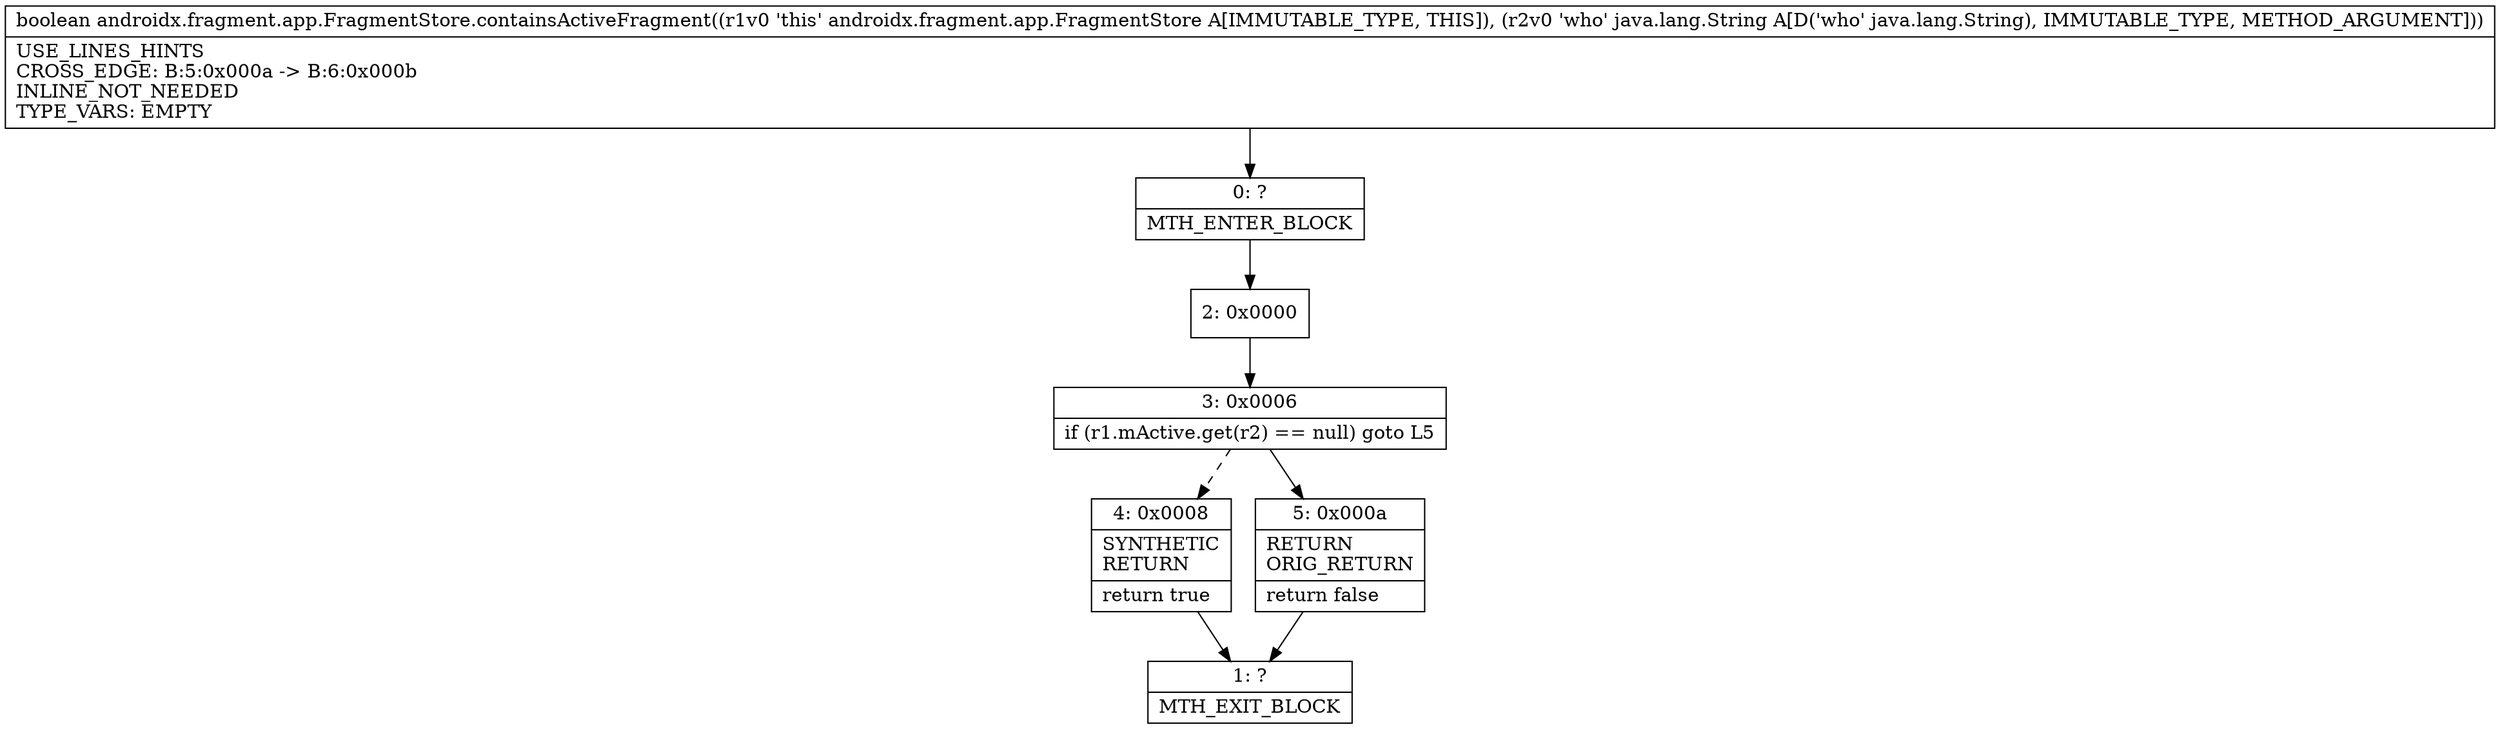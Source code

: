 digraph "CFG forandroidx.fragment.app.FragmentStore.containsActiveFragment(Ljava\/lang\/String;)Z" {
Node_0 [shape=record,label="{0\:\ ?|MTH_ENTER_BLOCK\l}"];
Node_2 [shape=record,label="{2\:\ 0x0000}"];
Node_3 [shape=record,label="{3\:\ 0x0006|if (r1.mActive.get(r2) == null) goto L5\l}"];
Node_4 [shape=record,label="{4\:\ 0x0008|SYNTHETIC\lRETURN\l|return true\l}"];
Node_1 [shape=record,label="{1\:\ ?|MTH_EXIT_BLOCK\l}"];
Node_5 [shape=record,label="{5\:\ 0x000a|RETURN\lORIG_RETURN\l|return false\l}"];
MethodNode[shape=record,label="{boolean androidx.fragment.app.FragmentStore.containsActiveFragment((r1v0 'this' androidx.fragment.app.FragmentStore A[IMMUTABLE_TYPE, THIS]), (r2v0 'who' java.lang.String A[D('who' java.lang.String), IMMUTABLE_TYPE, METHOD_ARGUMENT]))  | USE_LINES_HINTS\lCROSS_EDGE: B:5:0x000a \-\> B:6:0x000b\lINLINE_NOT_NEEDED\lTYPE_VARS: EMPTY\l}"];
MethodNode -> Node_0;Node_0 -> Node_2;
Node_2 -> Node_3;
Node_3 -> Node_4[style=dashed];
Node_3 -> Node_5;
Node_4 -> Node_1;
Node_5 -> Node_1;
}


